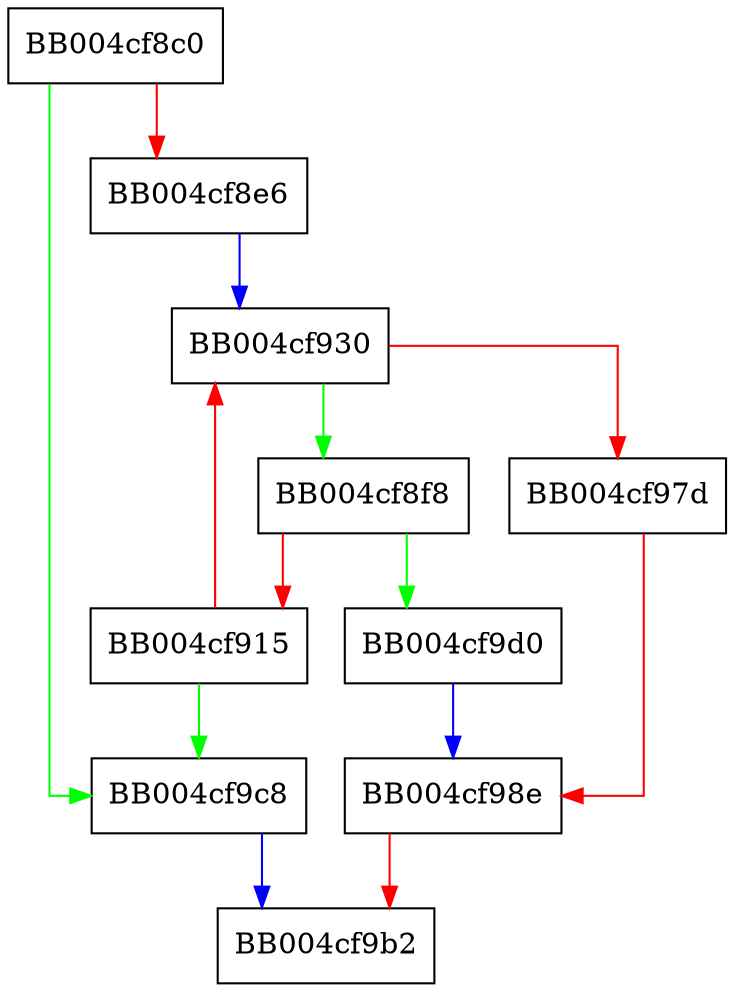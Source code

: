 digraph tls_initialise_write_packets_default {
  node [shape="box"];
  graph [splines=ortho];
  BB004cf8c0 -> BB004cf9c8 [color="green"];
  BB004cf8c0 -> BB004cf8e6 [color="red"];
  BB004cf8e6 -> BB004cf930 [color="blue"];
  BB004cf8f8 -> BB004cf9d0 [color="green"];
  BB004cf8f8 -> BB004cf915 [color="red"];
  BB004cf915 -> BB004cf9c8 [color="green"];
  BB004cf915 -> BB004cf930 [color="red"];
  BB004cf930 -> BB004cf8f8 [color="green"];
  BB004cf930 -> BB004cf97d [color="red"];
  BB004cf97d -> BB004cf98e [color="red"];
  BB004cf98e -> BB004cf9b2 [color="red"];
  BB004cf9c8 -> BB004cf9b2 [color="blue"];
  BB004cf9d0 -> BB004cf98e [color="blue"];
}